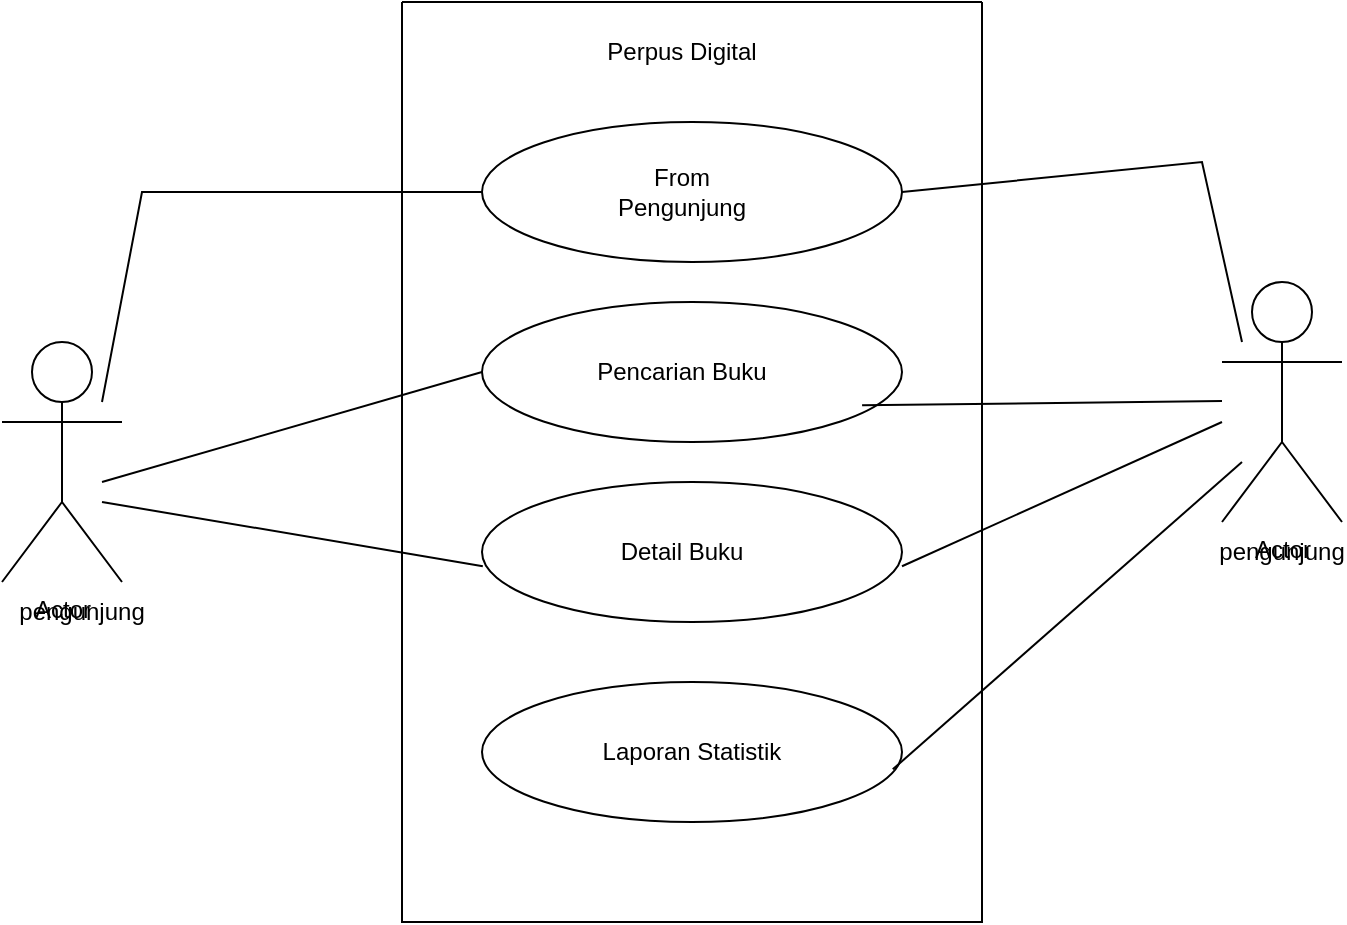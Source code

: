 <mxfile version="23.0.2" type="github">
  <diagram name="Page-1" id="4e7BMwYQa8ieZBcEo45o">
    <mxGraphModel dx="1035" dy="541" grid="1" gridSize="10" guides="1" tooltips="1" connect="1" arrows="1" fold="1" page="1" pageScale="1" pageWidth="827" pageHeight="1169" math="0" shadow="0">
      <root>
        <mxCell id="0" />
        <mxCell id="1" parent="0" />
        <mxCell id="l13p1fR81oAuKBuLZ4Sf-4" value="Actor" style="shape=umlActor;verticalLabelPosition=bottom;verticalAlign=top;html=1;outlineConnect=0;" vertex="1" parent="1">
          <mxGeometry x="650" y="370" width="60" height="120" as="geometry" />
        </mxCell>
        <mxCell id="l13p1fR81oAuKBuLZ4Sf-15" value="" style="swimlane;startSize=0;" vertex="1" parent="1">
          <mxGeometry x="240" y="230" width="290" height="460" as="geometry" />
        </mxCell>
        <mxCell id="l13p1fR81oAuKBuLZ4Sf-16" value="" style="ellipse;whiteSpace=wrap;html=1;" vertex="1" parent="l13p1fR81oAuKBuLZ4Sf-15">
          <mxGeometry x="40" y="60" width="210" height="70" as="geometry" />
        </mxCell>
        <mxCell id="l13p1fR81oAuKBuLZ4Sf-18" value="Perpus Digital" style="text;strokeColor=none;align=center;fillColor=none;html=1;verticalAlign=middle;whiteSpace=wrap;rounded=0;imageHeight=31;imageWidth=24;fillOpacity=100;" vertex="1" parent="l13p1fR81oAuKBuLZ4Sf-15">
          <mxGeometry x="90" y="10" width="100" height="30" as="geometry" />
        </mxCell>
        <mxCell id="l13p1fR81oAuKBuLZ4Sf-19" value="From Pengunjung" style="text;strokeColor=none;align=center;fillColor=none;html=1;verticalAlign=middle;whiteSpace=wrap;rounded=0;" vertex="1" parent="l13p1fR81oAuKBuLZ4Sf-15">
          <mxGeometry x="95" y="80" width="90" height="30" as="geometry" />
        </mxCell>
        <mxCell id="l13p1fR81oAuKBuLZ4Sf-21" value="" style="ellipse;whiteSpace=wrap;html=1;" vertex="1" parent="l13p1fR81oAuKBuLZ4Sf-15">
          <mxGeometry x="40" y="150" width="210" height="70" as="geometry" />
        </mxCell>
        <mxCell id="l13p1fR81oAuKBuLZ4Sf-22" value="Pencarian Buku" style="text;strokeColor=none;align=center;fillColor=none;html=1;verticalAlign=middle;whiteSpace=wrap;rounded=0;imageWidth=27;" vertex="1" parent="l13p1fR81oAuKBuLZ4Sf-15">
          <mxGeometry x="95" y="170" width="90" height="30" as="geometry" />
        </mxCell>
        <mxCell id="l13p1fR81oAuKBuLZ4Sf-23" value="" style="ellipse;whiteSpace=wrap;html=1;" vertex="1" parent="l13p1fR81oAuKBuLZ4Sf-15">
          <mxGeometry x="40" y="240" width="210" height="70" as="geometry" />
        </mxCell>
        <mxCell id="l13p1fR81oAuKBuLZ4Sf-24" value="Detail Buku" style="text;strokeColor=none;align=center;fillColor=none;html=1;verticalAlign=middle;whiteSpace=wrap;rounded=0;" vertex="1" parent="l13p1fR81oAuKBuLZ4Sf-15">
          <mxGeometry x="100" y="260" width="80" height="30" as="geometry" />
        </mxCell>
        <mxCell id="l13p1fR81oAuKBuLZ4Sf-25" value="" style="ellipse;whiteSpace=wrap;html=1;" vertex="1" parent="l13p1fR81oAuKBuLZ4Sf-15">
          <mxGeometry x="40" y="340" width="210" height="70" as="geometry" />
        </mxCell>
        <mxCell id="l13p1fR81oAuKBuLZ4Sf-26" value="Laporan Statistik" style="text;strokeColor=none;align=center;fillColor=none;html=1;verticalAlign=middle;whiteSpace=wrap;rounded=0;" vertex="1" parent="l13p1fR81oAuKBuLZ4Sf-15">
          <mxGeometry x="90" y="360" width="110" height="30" as="geometry" />
        </mxCell>
        <mxCell id="l13p1fR81oAuKBuLZ4Sf-28" value="Actor" style="shape=umlActor;verticalLabelPosition=bottom;verticalAlign=top;html=1;outlineConnect=0;" vertex="1" parent="1">
          <mxGeometry x="40" y="400" width="60" height="120" as="geometry" />
        </mxCell>
        <mxCell id="l13p1fR81oAuKBuLZ4Sf-40" value="" style="endArrow=none;html=1;rounded=0;" edge="1" parent="1" target="l13p1fR81oAuKBuLZ4Sf-16">
          <mxGeometry width="50" height="50" relative="1" as="geometry">
            <mxPoint x="90" y="430" as="sourcePoint" />
            <mxPoint x="190" y="340" as="targetPoint" />
            <Array as="points">
              <mxPoint x="110" y="325" />
            </Array>
          </mxGeometry>
        </mxCell>
        <mxCell id="l13p1fR81oAuKBuLZ4Sf-42" value="" style="endArrow=none;html=1;rounded=0;entryX=0;entryY=0.5;entryDx=0;entryDy=0;" edge="1" parent="1" target="l13p1fR81oAuKBuLZ4Sf-21">
          <mxGeometry width="50" height="50" relative="1" as="geometry">
            <mxPoint x="90" y="470" as="sourcePoint" />
            <mxPoint x="130" y="460" as="targetPoint" />
          </mxGeometry>
        </mxCell>
        <mxCell id="l13p1fR81oAuKBuLZ4Sf-43" value="" style="endArrow=none;html=1;rounded=0;entryX=0.002;entryY=0.601;entryDx=0;entryDy=0;entryPerimeter=0;" edge="1" parent="1" target="l13p1fR81oAuKBuLZ4Sf-23">
          <mxGeometry width="50" height="50" relative="1" as="geometry">
            <mxPoint x="90" y="480" as="sourcePoint" />
            <mxPoint x="170" y="500" as="targetPoint" />
          </mxGeometry>
        </mxCell>
        <mxCell id="l13p1fR81oAuKBuLZ4Sf-44" value="" style="endArrow=none;html=1;rounded=0;entryX=1;entryY=0.5;entryDx=0;entryDy=0;" edge="1" parent="1" target="l13p1fR81oAuKBuLZ4Sf-16">
          <mxGeometry width="50" height="50" relative="1" as="geometry">
            <mxPoint x="660" y="400" as="sourcePoint" />
            <mxPoint x="620" y="350" as="targetPoint" />
            <Array as="points">
              <mxPoint x="640" y="310" />
            </Array>
          </mxGeometry>
        </mxCell>
        <mxCell id="l13p1fR81oAuKBuLZ4Sf-45" value="" style="endArrow=none;html=1;rounded=0;exitX=0.905;exitY=0.738;exitDx=0;exitDy=0;exitPerimeter=0;" edge="1" parent="1" source="l13p1fR81oAuKBuLZ4Sf-21">
          <mxGeometry width="50" height="50" relative="1" as="geometry">
            <mxPoint x="580" y="429.5" as="sourcePoint" />
            <mxPoint x="650" y="429.5" as="targetPoint" />
          </mxGeometry>
        </mxCell>
        <mxCell id="l13p1fR81oAuKBuLZ4Sf-46" value="" style="endArrow=none;html=1;rounded=0;exitX=1;exitY=0.602;exitDx=0;exitDy=0;exitPerimeter=0;" edge="1" parent="1" source="l13p1fR81oAuKBuLZ4Sf-23">
          <mxGeometry width="50" height="50" relative="1" as="geometry">
            <mxPoint x="600" y="490" as="sourcePoint" />
            <mxPoint x="650" y="440" as="targetPoint" />
          </mxGeometry>
        </mxCell>
        <mxCell id="l13p1fR81oAuKBuLZ4Sf-47" value="" style="endArrow=none;html=1;rounded=0;exitX=0.978;exitY=0.624;exitDx=0;exitDy=0;exitPerimeter=0;" edge="1" parent="1" source="l13p1fR81oAuKBuLZ4Sf-25">
          <mxGeometry width="50" height="50" relative="1" as="geometry">
            <mxPoint x="610" y="510" as="sourcePoint" />
            <mxPoint x="660" y="460" as="targetPoint" />
          </mxGeometry>
        </mxCell>
        <mxCell id="l13p1fR81oAuKBuLZ4Sf-48" value="pengunjung" style="text;strokeColor=none;align=center;fillColor=none;html=1;verticalAlign=middle;whiteSpace=wrap;rounded=0;" vertex="1" parent="1">
          <mxGeometry x="50" y="520" width="60" height="30" as="geometry" />
        </mxCell>
        <mxCell id="l13p1fR81oAuKBuLZ4Sf-49" value="pengunjung" style="text;strokeColor=none;align=center;fillColor=none;html=1;verticalAlign=middle;whiteSpace=wrap;rounded=0;" vertex="1" parent="1">
          <mxGeometry x="650" y="490" width="60" height="30" as="geometry" />
        </mxCell>
      </root>
    </mxGraphModel>
  </diagram>
</mxfile>

